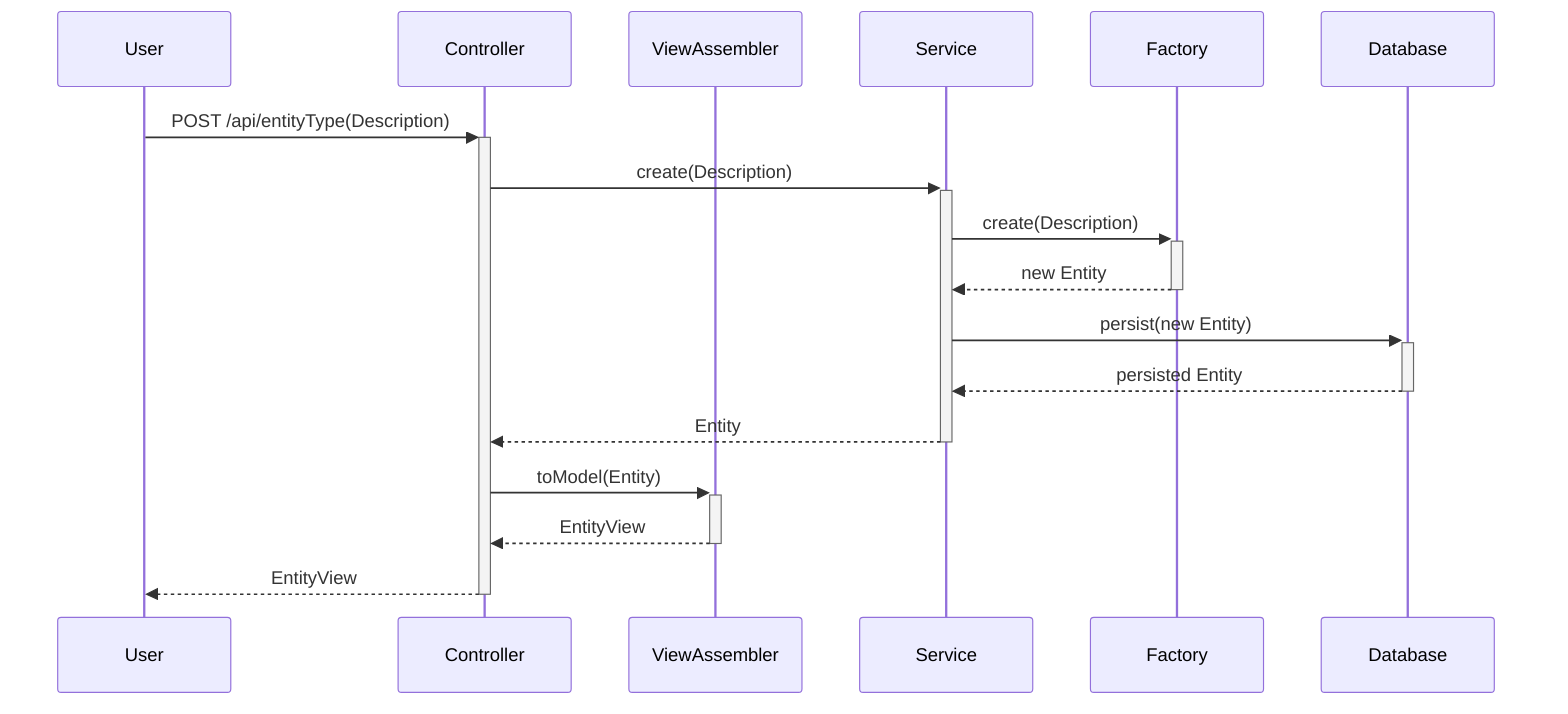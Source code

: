 sequenceDiagram
    participant User
    participant Controller
    participant ViewAssembler
    User->>+Controller: POST /api/entityType(Description)
    Controller->>+Service: create(Description)
    Service->>+Factory: create(Description)
    Factory-->>-Service: new Entity
    Service->>+Database: persist(new Entity)
    Database-->>-Service: persisted Entity
    Service-->>-Controller: Entity
    Controller->>+ViewAssembler: toModel(Entity)
    ViewAssembler-->>-Controller: EntityView
    Controller-->>-User: EntityView